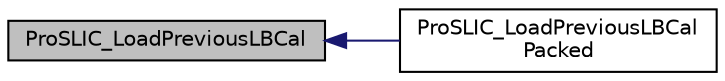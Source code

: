 digraph "ProSLIC_LoadPreviousLBCal"
{
  edge [fontname="Helvetica",fontsize="10",labelfontname="Helvetica",labelfontsize="10"];
  node [fontname="Helvetica",fontsize="10",shape=record];
  rankdir="LR";
  Node1 [label="ProSLIC_LoadPreviousLBCal",height=0.2,width=0.4,color="black", fillcolor="grey75", style="filled", fontcolor="black"];
  Node1 -> Node2 [dir="back",color="midnightblue",fontsize="10",style="solid",fontname="Helvetica"];
  Node2 [label="ProSLIC_LoadPreviousLBCal\lPacked",height=0.2,width=0.4,color="black", fillcolor="white", style="filled",URL="$group___p_r_o_s_l_i_c___l_b___c_a_l_i_b_r_a_t_i_o_n.html#ga26df73d9a4d2311742f45b51f75c0c5d",tooltip="This function loads previously stored LB calibration results that are in the packed format..."];
}
